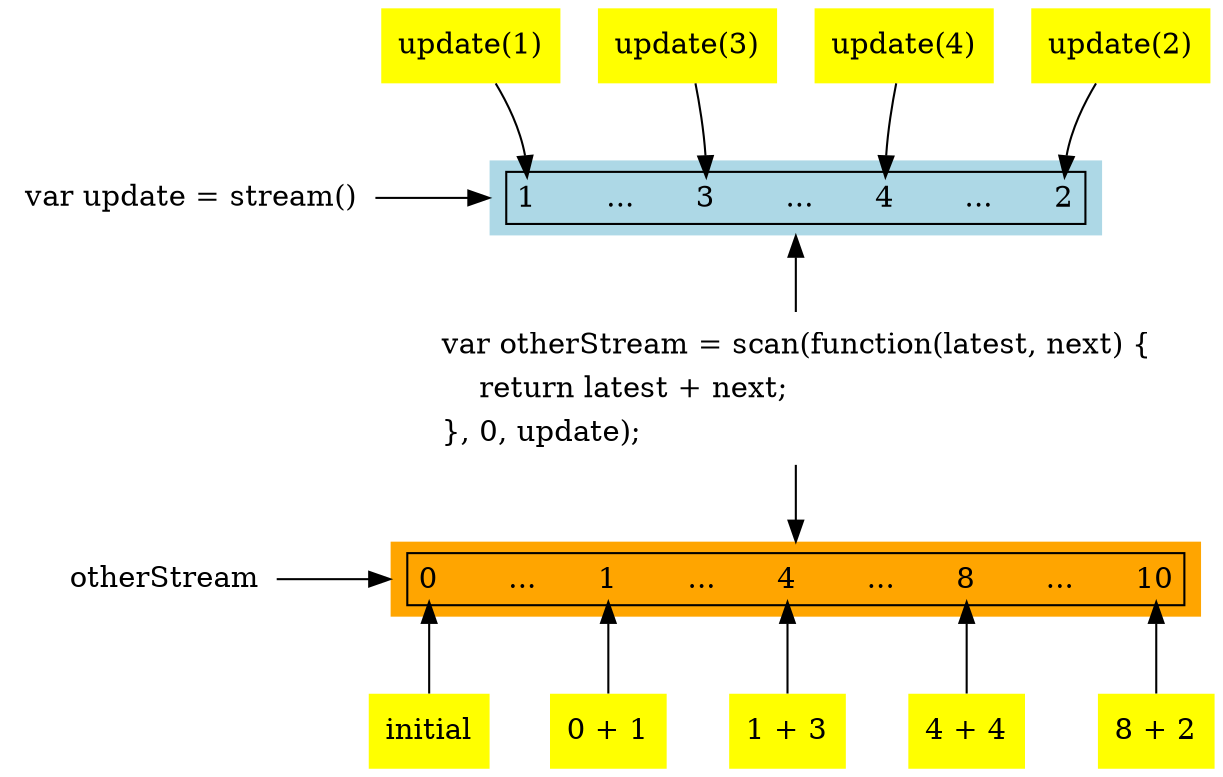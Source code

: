 digraph meiosistutorial {
  stream [shape="none", label="var update = stream()"]

  updateplus1 [shape="none", style="filled", fillcolor="yellow", label="update(1)"]
  updateplus3 [shape="none", style="filled", fillcolor="yellow", label="update(3)"]
  updateplus4 [shape="none", style="filled", fillcolor="yellow", label="update(4)"]
  updateplus2 [shape="none", style="filled", fillcolor="yellow", label="update(2)"]

  thestream [shape="plaintext", style="filled", fillcolor="lightblue", label=<
    <table border="1">
      <tr>
        <td port="plusone" border="0">1</td>
        <td border="0">&nbsp;&nbsp;&nbsp;&nbsp;&nbsp;&nbsp;...&nbsp;&nbsp;&nbsp;&nbsp;&nbsp;</td>
        <td port="plusthree" border="0">3</td>
        <td border="0">&nbsp;&nbsp;&nbsp;&nbsp;&nbsp;&nbsp;...&nbsp;&nbsp;&nbsp;&nbsp;&nbsp;</td>
        <td port="plusfour" border="0">4</td>
        <td border="0">&nbsp;&nbsp;&nbsp;&nbsp;&nbsp;&nbsp;...&nbsp;&nbsp;&nbsp;&nbsp;&nbsp;</td>
        <td port="plustwo" border="0">2</td>
      </tr>
    </table>
  >]

  scan [shape="plaintext", label=<
    <table border="0">
      <tr>
        <td align='left'>var otherStream = scan(function(latest, next) {</td>
      </tr>
      <tr>
        <td align='left'>    return latest + next;</td>
      </tr>
      <tr>
        <td align='left'>}, 0, update);</td>
      </tr>
    </table>
  >]

  thescanstream [shape="plaintext", style="filled", fillcolor="orange", label=<
    <table border="1">
      <tr>
        <td border="0" port="initial">0</td>
        <td border="0">&nbsp;&nbsp;&nbsp;&nbsp;&nbsp;&nbsp;...&nbsp;&nbsp;&nbsp;&nbsp;&nbsp;</td>
        <td border="0" port="one">1</td>
        <td border="0">&nbsp;&nbsp;&nbsp;&nbsp;&nbsp;&nbsp;...&nbsp;&nbsp;&nbsp;&nbsp;&nbsp;</td>
        <td border="0" port="four">4</td>
        <td border="0">&nbsp;&nbsp;&nbsp;&nbsp;&nbsp;&nbsp;...&nbsp;&nbsp;&nbsp;&nbsp;&nbsp;</td>
        <td border="0" port="eight">8</td>
        <td border="0">&nbsp;&nbsp;&nbsp;&nbsp;&nbsp;&nbsp;...&nbsp;&nbsp;&nbsp;&nbsp;&nbsp;</td>
        <td border="0" port="ten">10</td>
      </tr>
    </table>
  >]

  otherStream [shape="none"]

  scan0 [shape="none", style="filled", fillcolor="yellow", label="initial"]
  scan1 [shape="none", style="filled", fillcolor="yellow", label="0 + 1"]
  scan2 [shape="none", style="filled", fillcolor="yellow", label="1 + 3"]
  scan3 [shape="none", style="filled", fillcolor="yellow", label="4 + 4"]
  scan4 [shape="none", style="filled", fillcolor="yellow", label="8 + 2"]

  updateplus1 -> thestream:plusone
  updateplus3 -> thestream:plusthree
  updateplus4 -> thestream:plusfour
  updateplus2 -> thestream:plustwo
  stream -> thestream [label="        "]
  thestream -> scan [dir="back"]
  scan -> thescanstream
  otherStream -> thescanstream [label="        "]
  thescanstream:initial -> scan0 [dir="back"]
  thescanstream:one -> scan1 [dir="back"]
  thescanstream:four -> scan2 [dir="back"]
  thescanstream:eight -> scan3 [dir="back"]
  thescanstream:ten -> scan4 [dir="back"]

  {rank="same"; stream thestream}
  {rank="same"; otherStream thescanstream}

}
